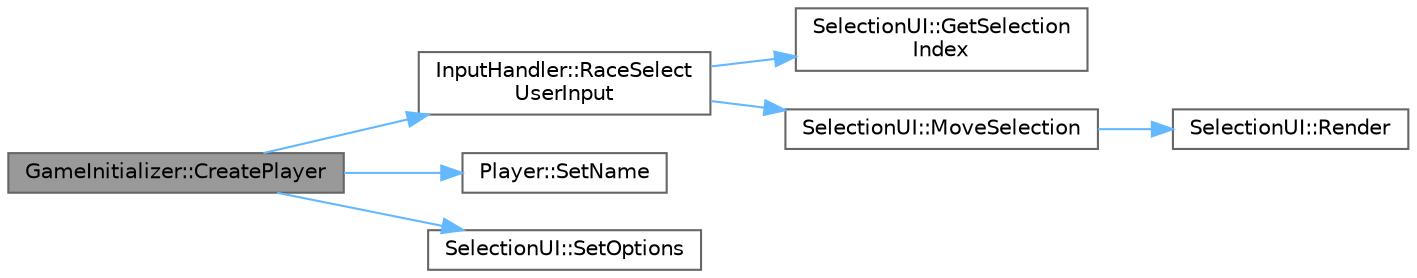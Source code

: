 digraph "GameInitializer::CreatePlayer"
{
 // LATEX_PDF_SIZE
  bgcolor="transparent";
  edge [fontname=Helvetica,fontsize=10,labelfontname=Helvetica,labelfontsize=10];
  node [fontname=Helvetica,fontsize=10,shape=box,height=0.2,width=0.4];
  rankdir="LR";
  Node1 [id="Node000001",label="GameInitializer::CreatePlayer",height=0.2,width=0.4,color="gray40", fillcolor="grey60", style="filled", fontcolor="black",tooltip="Creates a new player."];
  Node1 -> Node2 [id="edge7_Node000001_Node000002",color="steelblue1",style="solid",tooltip=" "];
  Node2 [id="Node000002",label="InputHandler::RaceSelect\lUserInput",height=0.2,width=0.4,color="grey40", fillcolor="white", style="filled",URL="$class_input_handler.html#a84616e25acab826ff3b8f1c5a6ff8607",tooltip="Handles user input for race selection."];
  Node2 -> Node3 [id="edge8_Node000002_Node000003",color="steelblue1",style="solid",tooltip=" "];
  Node3 [id="Node000003",label="SelectionUI::GetSelection\lIndex",height=0.2,width=0.4,color="grey40", fillcolor="white", style="filled",URL="$class_selection_u_i.html#a7e46fb4cb30cf470f0fa7e6c45fb1a85",tooltip="Gets the index of the currently selected option."];
  Node2 -> Node4 [id="edge9_Node000002_Node000004",color="steelblue1",style="solid",tooltip=" "];
  Node4 [id="Node000004",label="SelectionUI::MoveSelection",height=0.2,width=0.4,color="grey40", fillcolor="white", style="filled",URL="$class_selection_u_i.html#a5c06553a8bb32cd881fb54b054cfc8af",tooltip="Moves the selection up or down based on the specified direction."];
  Node4 -> Node5 [id="edge10_Node000004_Node000005",color="steelblue1",style="solid",tooltip=" "];
  Node5 [id="Node000005",label="SelectionUI::Render",height=0.2,width=0.4,color="grey40", fillcolor="white", style="filled",URL="$class_selection_u_i.html#a35061fb0fc32a9afcc860933dcdacb5b",tooltip="Renders the selection UI on the console."];
  Node1 -> Node6 [id="edge11_Node000001_Node000006",color="steelblue1",style="solid",tooltip=" "];
  Node6 [id="Node000006",label="Player::SetName",height=0.2,width=0.4,color="grey40", fillcolor="white", style="filled",URL="$class_player.html#a176f5cc6300f406ef5e876ee2e20c0ad",tooltip="Sets the name of the player."];
  Node1 -> Node7 [id="edge12_Node000001_Node000007",color="steelblue1",style="solid",tooltip=" "];
  Node7 [id="Node000007",label="SelectionUI::SetOptions",height=0.2,width=0.4,color="grey40", fillcolor="white", style="filled",URL="$class_selection_u_i.html#a340d528389975077f525f91296da7d3b",tooltip="Sets the options available for selection."];
}
